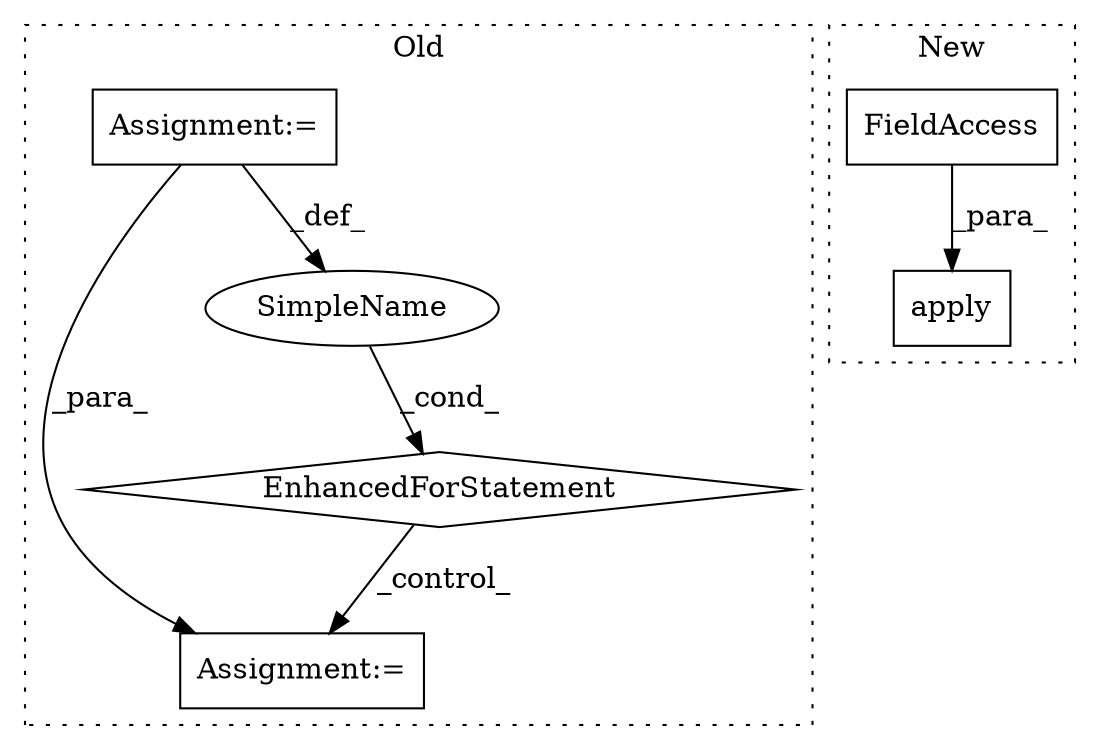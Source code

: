 digraph G {
subgraph cluster0 {
1 [label="EnhancedForStatement" a="70" s="12580,12659" l="53,2" shape="diamond"];
3 [label="Assignment:=" a="7" s="12557" l="1" shape="box"];
5 [label="Assignment:=" a="7" s="12677" l="1" shape="box"];
6 [label="SimpleName" a="42" s="12637" l="3" shape="ellipse"];
label = "Old";
style="dotted";
}
subgraph cluster1 {
2 [label="apply" a="32" s="14445,14467" l="6,1" shape="box"];
4 [label="FieldAccess" a="22" s="14451" l="14" shape="box"];
label = "New";
style="dotted";
}
1 -> 5 [label="_control_"];
3 -> 5 [label="_para_"];
3 -> 6 [label="_def_"];
4 -> 2 [label="_para_"];
6 -> 1 [label="_cond_"];
}